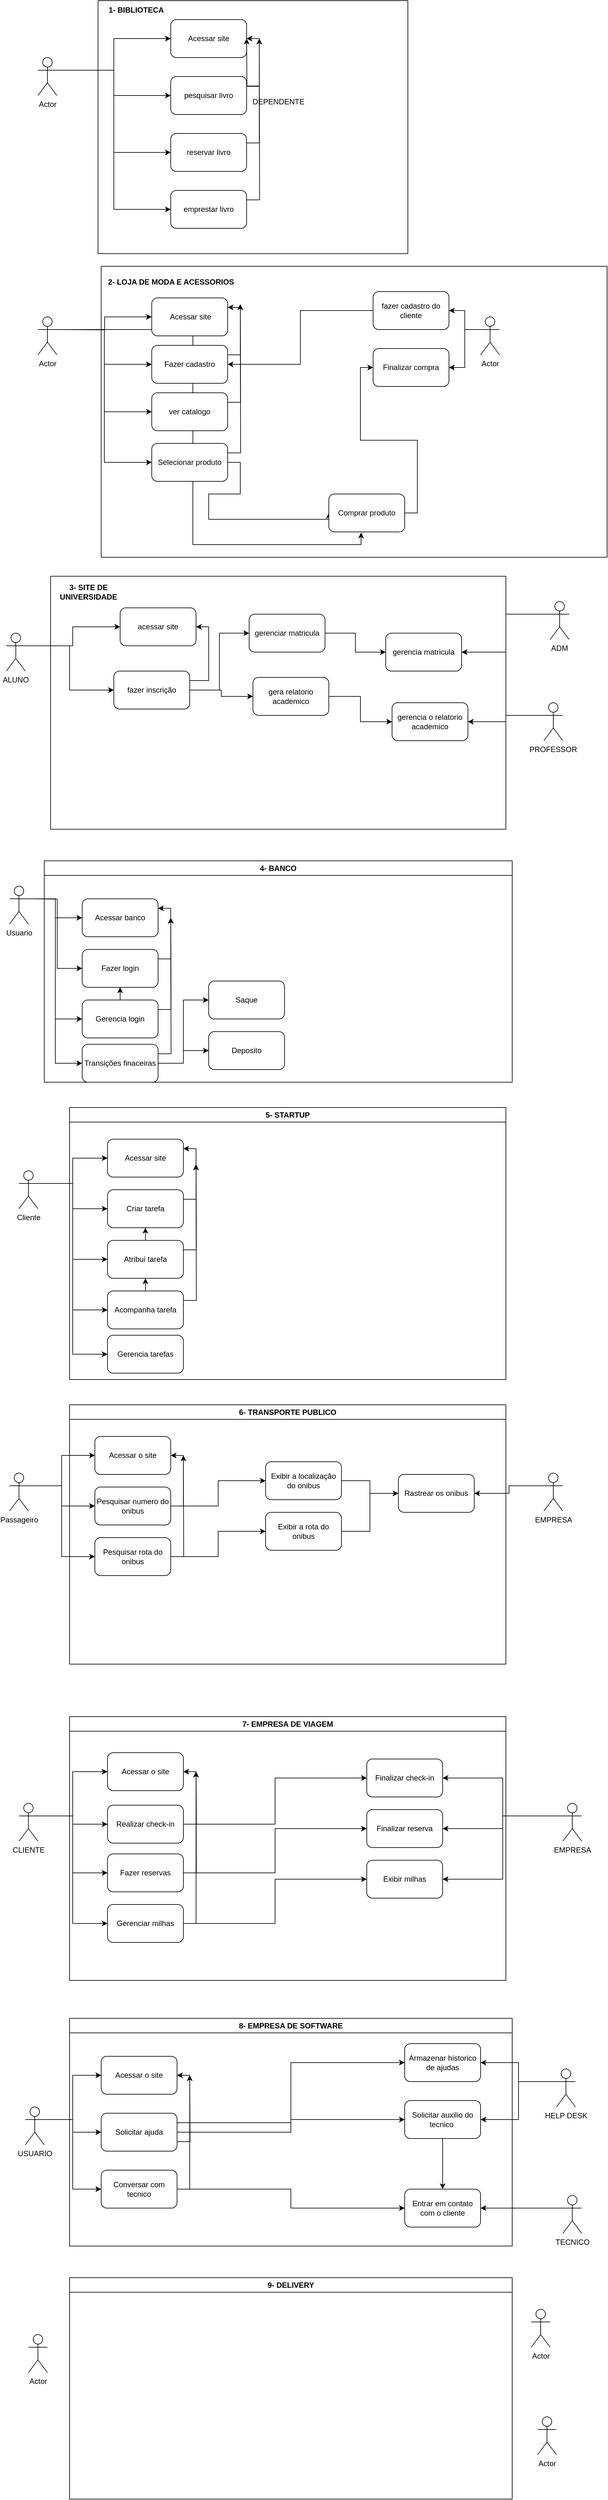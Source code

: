 <mxfile version="21.1.1" type="github">
  <diagram name="Página-1" id="npixS7W9g8RtpNV7yV26">
    <mxGraphModel dx="1114" dy="559" grid="1" gridSize="10" guides="1" tooltips="1" connect="1" arrows="1" fold="1" page="1" pageScale="1" pageWidth="827" pageHeight="1169" math="0" shadow="0">
      <root>
        <mxCell id="0" />
        <mxCell id="1" parent="0" />
        <mxCell id="BPuwlcSMoRz5fUgLtUqg-134" style="edgeStyle=orthogonalEdgeStyle;rounded=0;orthogonalLoop=1;jettySize=auto;html=1;exitX=1;exitY=0.333;exitDx=0;exitDy=0;exitPerimeter=0;entryX=0;entryY=0.5;entryDx=0;entryDy=0;" parent="1" source="BPuwlcSMoRz5fUgLtUqg-1" target="BPuwlcSMoRz5fUgLtUqg-2" edge="1">
          <mxGeometry relative="1" as="geometry" />
        </mxCell>
        <mxCell id="BPuwlcSMoRz5fUgLtUqg-135" style="edgeStyle=orthogonalEdgeStyle;rounded=0;orthogonalLoop=1;jettySize=auto;html=1;exitX=1;exitY=0.333;exitDx=0;exitDy=0;exitPerimeter=0;" parent="1" source="BPuwlcSMoRz5fUgLtUqg-1" target="BPuwlcSMoRz5fUgLtUqg-4" edge="1">
          <mxGeometry relative="1" as="geometry" />
        </mxCell>
        <mxCell id="BPuwlcSMoRz5fUgLtUqg-138" style="edgeStyle=orthogonalEdgeStyle;rounded=0;orthogonalLoop=1;jettySize=auto;html=1;exitX=1;exitY=0.333;exitDx=0;exitDy=0;exitPerimeter=0;entryX=0;entryY=0.5;entryDx=0;entryDy=0;" parent="1" source="BPuwlcSMoRz5fUgLtUqg-1" target="BPuwlcSMoRz5fUgLtUqg-5" edge="1">
          <mxGeometry relative="1" as="geometry" />
        </mxCell>
        <mxCell id="BPuwlcSMoRz5fUgLtUqg-140" style="edgeStyle=orthogonalEdgeStyle;rounded=0;orthogonalLoop=1;jettySize=auto;html=1;exitX=1;exitY=0.333;exitDx=0;exitDy=0;exitPerimeter=0;entryX=0;entryY=0.5;entryDx=0;entryDy=0;" parent="1" source="BPuwlcSMoRz5fUgLtUqg-1" target="BPuwlcSMoRz5fUgLtUqg-6" edge="1">
          <mxGeometry relative="1" as="geometry" />
        </mxCell>
        <mxCell id="BPuwlcSMoRz5fUgLtUqg-1" value="Actor" style="shape=umlActor;verticalLabelPosition=bottom;verticalAlign=top;html=1;outlineConnect=0;" parent="1" vertex="1">
          <mxGeometry x="80" y="100" width="30" height="60" as="geometry" />
        </mxCell>
        <mxCell id="BPuwlcSMoRz5fUgLtUqg-2" value="Acessar site" style="rounded=1;whiteSpace=wrap;html=1;" parent="1" vertex="1">
          <mxGeometry x="290" y="40" width="120" height="60" as="geometry" />
        </mxCell>
        <mxCell id="BPuwlcSMoRz5fUgLtUqg-16" style="edgeStyle=orthogonalEdgeStyle;rounded=0;orthogonalLoop=1;jettySize=auto;html=1;exitX=1;exitY=0.25;exitDx=0;exitDy=0;entryX=1;entryY=0.5;entryDx=0;entryDy=0;" parent="1" source="BPuwlcSMoRz5fUgLtUqg-4" target="BPuwlcSMoRz5fUgLtUqg-2" edge="1">
          <mxGeometry relative="1" as="geometry" />
        </mxCell>
        <mxCell id="BPuwlcSMoRz5fUgLtUqg-4" value="pesquisar livro" style="rounded=1;whiteSpace=wrap;html=1;" parent="1" vertex="1">
          <mxGeometry x="290" y="130" width="120" height="60" as="geometry" />
        </mxCell>
        <mxCell id="BPuwlcSMoRz5fUgLtUqg-17" style="edgeStyle=orthogonalEdgeStyle;rounded=0;orthogonalLoop=1;jettySize=auto;html=1;exitX=1;exitY=0.25;exitDx=0;exitDy=0;" parent="1" source="BPuwlcSMoRz5fUgLtUqg-5" edge="1">
          <mxGeometry relative="1" as="geometry">
            <mxPoint x="410" y="70" as="targetPoint" />
          </mxGeometry>
        </mxCell>
        <mxCell id="BPuwlcSMoRz5fUgLtUqg-5" value="reservar livro" style="rounded=1;whiteSpace=wrap;html=1;" parent="1" vertex="1">
          <mxGeometry x="290" y="220" width="120" height="60" as="geometry" />
        </mxCell>
        <mxCell id="BPuwlcSMoRz5fUgLtUqg-18" style="edgeStyle=orthogonalEdgeStyle;rounded=0;orthogonalLoop=1;jettySize=auto;html=1;exitX=1;exitY=0.25;exitDx=0;exitDy=0;" parent="1" source="BPuwlcSMoRz5fUgLtUqg-6" edge="1">
          <mxGeometry relative="1" as="geometry">
            <mxPoint x="430" y="70" as="targetPoint" />
          </mxGeometry>
        </mxCell>
        <mxCell id="BPuwlcSMoRz5fUgLtUqg-6" value="emprestar livro" style="rounded=1;whiteSpace=wrap;html=1;" parent="1" vertex="1">
          <mxGeometry x="290" y="310" width="120" height="60" as="geometry" />
        </mxCell>
        <mxCell id="BPuwlcSMoRz5fUgLtUqg-19" value="DEPENDENTE" style="text;html=1;align=center;verticalAlign=middle;resizable=0;points=[];autosize=1;strokeColor=none;fillColor=none;" parent="1" vertex="1">
          <mxGeometry x="405" y="155" width="110" height="30" as="geometry" />
        </mxCell>
        <mxCell id="BPuwlcSMoRz5fUgLtUqg-31" style="edgeStyle=orthogonalEdgeStyle;rounded=0;orthogonalLoop=1;jettySize=auto;html=1;" parent="1" target="BPuwlcSMoRz5fUgLtUqg-22" edge="1">
          <mxGeometry relative="1" as="geometry">
            <mxPoint x="110" y="530" as="sourcePoint" />
          </mxGeometry>
        </mxCell>
        <mxCell id="BPuwlcSMoRz5fUgLtUqg-32" style="edgeStyle=orthogonalEdgeStyle;rounded=0;orthogonalLoop=1;jettySize=auto;html=1;exitX=1;exitY=0.333;exitDx=0;exitDy=0;exitPerimeter=0;entryX=0;entryY=0.5;entryDx=0;entryDy=0;" parent="1" source="BPuwlcSMoRz5fUgLtUqg-21" target="BPuwlcSMoRz5fUgLtUqg-26" edge="1">
          <mxGeometry relative="1" as="geometry" />
        </mxCell>
        <mxCell id="BPuwlcSMoRz5fUgLtUqg-142" style="edgeStyle=orthogonalEdgeStyle;rounded=0;orthogonalLoop=1;jettySize=auto;html=1;exitX=1;exitY=0.333;exitDx=0;exitDy=0;exitPerimeter=0;entryX=0;entryY=0.5;entryDx=0;entryDy=0;" parent="1" source="BPuwlcSMoRz5fUgLtUqg-21" target="BPuwlcSMoRz5fUgLtUqg-50" edge="1">
          <mxGeometry relative="1" as="geometry" />
        </mxCell>
        <mxCell id="BPuwlcSMoRz5fUgLtUqg-143" style="edgeStyle=orthogonalEdgeStyle;rounded=0;orthogonalLoop=1;jettySize=auto;html=1;exitX=1;exitY=0.333;exitDx=0;exitDy=0;exitPerimeter=0;entryX=0;entryY=0.5;entryDx=0;entryDy=0;" parent="1" source="BPuwlcSMoRz5fUgLtUqg-21" target="BPuwlcSMoRz5fUgLtUqg-24" edge="1">
          <mxGeometry relative="1" as="geometry" />
        </mxCell>
        <mxCell id="BPuwlcSMoRz5fUgLtUqg-144" style="edgeStyle=orthogonalEdgeStyle;rounded=0;orthogonalLoop=1;jettySize=auto;html=1;exitX=1;exitY=0.333;exitDx=0;exitDy=0;exitPerimeter=0;entryX=0.425;entryY=1.017;entryDx=0;entryDy=0;entryPerimeter=0;" parent="1" source="BPuwlcSMoRz5fUgLtUqg-21" target="BPuwlcSMoRz5fUgLtUqg-25" edge="1">
          <mxGeometry relative="1" as="geometry" />
        </mxCell>
        <mxCell id="BPuwlcSMoRz5fUgLtUqg-21" value="Actor" style="shape=umlActor;verticalLabelPosition=bottom;verticalAlign=top;html=1;outlineConnect=0;" parent="1" vertex="1">
          <mxGeometry x="80" y="510" width="30" height="60" as="geometry" />
        </mxCell>
        <mxCell id="BPuwlcSMoRz5fUgLtUqg-22" value="&lt;span style=&quot;white-space: pre;&quot;&gt; &lt;/span&gt;Acessar site" style="rounded=1;whiteSpace=wrap;html=1;" parent="1" vertex="1">
          <mxGeometry x="260" y="480" width="120" height="60" as="geometry" />
        </mxCell>
        <mxCell id="BPuwlcSMoRz5fUgLtUqg-35" style="edgeStyle=orthogonalEdgeStyle;rounded=0;orthogonalLoop=1;jettySize=auto;html=1;exitX=1;exitY=0.5;exitDx=0;exitDy=0;entryX=0;entryY=0.5;entryDx=0;entryDy=0;" parent="1" source="BPuwlcSMoRz5fUgLtUqg-24" target="BPuwlcSMoRz5fUgLtUqg-25" edge="1">
          <mxGeometry relative="1" as="geometry">
            <Array as="points">
              <mxPoint x="400" y="740" />
              <mxPoint x="400" y="790" />
              <mxPoint x="350" y="790" />
              <mxPoint x="350" y="830" />
            </Array>
          </mxGeometry>
        </mxCell>
        <mxCell id="BPuwlcSMoRz5fUgLtUqg-53" style="edgeStyle=orthogonalEdgeStyle;rounded=0;orthogonalLoop=1;jettySize=auto;html=1;exitX=1;exitY=0.25;exitDx=0;exitDy=0;" parent="1" source="BPuwlcSMoRz5fUgLtUqg-24" edge="1">
          <mxGeometry relative="1" as="geometry">
            <mxPoint x="400" y="490" as="targetPoint" />
          </mxGeometry>
        </mxCell>
        <mxCell id="BPuwlcSMoRz5fUgLtUqg-24" value="Selecionar produto" style="rounded=1;whiteSpace=wrap;html=1;" parent="1" vertex="1">
          <mxGeometry x="260" y="710" width="120" height="60" as="geometry" />
        </mxCell>
        <mxCell id="BPuwlcSMoRz5fUgLtUqg-36" style="edgeStyle=orthogonalEdgeStyle;rounded=0;orthogonalLoop=1;jettySize=auto;html=1;exitX=1;exitY=0.5;exitDx=0;exitDy=0;entryX=0;entryY=0.5;entryDx=0;entryDy=0;" parent="1" source="BPuwlcSMoRz5fUgLtUqg-25" target="BPuwlcSMoRz5fUgLtUqg-29" edge="1">
          <mxGeometry relative="1" as="geometry" />
        </mxCell>
        <mxCell id="BPuwlcSMoRz5fUgLtUqg-25" value="Comprar produto" style="rounded=1;whiteSpace=wrap;html=1;" parent="1" vertex="1">
          <mxGeometry x="540" y="790" width="120" height="60" as="geometry" />
        </mxCell>
        <mxCell id="BPuwlcSMoRz5fUgLtUqg-51" style="edgeStyle=orthogonalEdgeStyle;rounded=0;orthogonalLoop=1;jettySize=auto;html=1;exitX=1;exitY=0.25;exitDx=0;exitDy=0;entryX=1;entryY=0.25;entryDx=0;entryDy=0;" parent="1" source="BPuwlcSMoRz5fUgLtUqg-26" target="BPuwlcSMoRz5fUgLtUqg-22" edge="1">
          <mxGeometry relative="1" as="geometry" />
        </mxCell>
        <mxCell id="BPuwlcSMoRz5fUgLtUqg-26" value="Fazer cadastro" style="rounded=1;whiteSpace=wrap;html=1;" parent="1" vertex="1">
          <mxGeometry x="260" y="555" width="120" height="60" as="geometry" />
        </mxCell>
        <mxCell id="BPuwlcSMoRz5fUgLtUqg-40" style="edgeStyle=orthogonalEdgeStyle;rounded=0;orthogonalLoop=1;jettySize=auto;html=1;exitX=0;exitY=0.333;exitDx=0;exitDy=0;exitPerimeter=0;entryX=1;entryY=0.5;entryDx=0;entryDy=0;" parent="1" source="BPuwlcSMoRz5fUgLtUqg-28" target="BPuwlcSMoRz5fUgLtUqg-30" edge="1">
          <mxGeometry relative="1" as="geometry" />
        </mxCell>
        <mxCell id="BPuwlcSMoRz5fUgLtUqg-41" style="edgeStyle=orthogonalEdgeStyle;rounded=0;orthogonalLoop=1;jettySize=auto;html=1;exitX=0;exitY=0.333;exitDx=0;exitDy=0;exitPerimeter=0;entryX=1;entryY=0.5;entryDx=0;entryDy=0;" parent="1" source="BPuwlcSMoRz5fUgLtUqg-28" target="BPuwlcSMoRz5fUgLtUqg-29" edge="1">
          <mxGeometry relative="1" as="geometry" />
        </mxCell>
        <mxCell id="BPuwlcSMoRz5fUgLtUqg-28" value="Actor" style="shape=umlActor;verticalLabelPosition=bottom;verticalAlign=top;html=1;outlineConnect=0;" parent="1" vertex="1">
          <mxGeometry x="780" y="510" width="30" height="60" as="geometry" />
        </mxCell>
        <mxCell id="BPuwlcSMoRz5fUgLtUqg-29" value="Finalizar compra" style="rounded=1;whiteSpace=wrap;html=1;" parent="1" vertex="1">
          <mxGeometry x="610" y="560" width="120" height="60" as="geometry" />
        </mxCell>
        <mxCell id="BPuwlcSMoRz5fUgLtUqg-59" style="edgeStyle=orthogonalEdgeStyle;rounded=0;orthogonalLoop=1;jettySize=auto;html=1;exitX=0;exitY=0.5;exitDx=0;exitDy=0;entryX=1;entryY=0.5;entryDx=0;entryDy=0;" parent="1" source="BPuwlcSMoRz5fUgLtUqg-30" target="BPuwlcSMoRz5fUgLtUqg-26" edge="1">
          <mxGeometry relative="1" as="geometry" />
        </mxCell>
        <mxCell id="BPuwlcSMoRz5fUgLtUqg-30" value="fazer cadastro do cliente" style="rounded=1;whiteSpace=wrap;html=1;" parent="1" vertex="1">
          <mxGeometry x="610" y="470" width="120" height="60" as="geometry" />
        </mxCell>
        <mxCell id="BPuwlcSMoRz5fUgLtUqg-46" style="edgeStyle=orthogonalEdgeStyle;rounded=0;orthogonalLoop=1;jettySize=auto;html=1;exitX=0.5;exitY=1;exitDx=0;exitDy=0;" parent="1" edge="1">
          <mxGeometry relative="1" as="geometry">
            <mxPoint x="440" y="810" as="sourcePoint" />
            <mxPoint x="440" y="810" as="targetPoint" />
          </mxGeometry>
        </mxCell>
        <mxCell id="BPuwlcSMoRz5fUgLtUqg-52" style="edgeStyle=orthogonalEdgeStyle;rounded=0;orthogonalLoop=1;jettySize=auto;html=1;exitX=1;exitY=0.25;exitDx=0;exitDy=0;" parent="1" source="BPuwlcSMoRz5fUgLtUqg-50" edge="1">
          <mxGeometry relative="1" as="geometry">
            <mxPoint x="400" y="490" as="targetPoint" />
          </mxGeometry>
        </mxCell>
        <mxCell id="BPuwlcSMoRz5fUgLtUqg-50" value="ver catalogo" style="rounded=1;whiteSpace=wrap;html=1;" parent="1" vertex="1">
          <mxGeometry x="260" y="630" width="120" height="60" as="geometry" />
        </mxCell>
        <mxCell id="BPuwlcSMoRz5fUgLtUqg-131" style="edgeStyle=orthogonalEdgeStyle;rounded=0;orthogonalLoop=1;jettySize=auto;html=1;exitX=1;exitY=0.333;exitDx=0;exitDy=0;exitPerimeter=0;entryX=0;entryY=0.5;entryDx=0;entryDy=0;" parent="1" source="BPuwlcSMoRz5fUgLtUqg-60" target="BPuwlcSMoRz5fUgLtUqg-61" edge="1">
          <mxGeometry relative="1" as="geometry" />
        </mxCell>
        <mxCell id="BPuwlcSMoRz5fUgLtUqg-132" style="edgeStyle=orthogonalEdgeStyle;rounded=0;orthogonalLoop=1;jettySize=auto;html=1;exitX=1;exitY=0.333;exitDx=0;exitDy=0;exitPerimeter=0;entryX=0;entryY=0.5;entryDx=0;entryDy=0;" parent="1" source="BPuwlcSMoRz5fUgLtUqg-60" target="BPuwlcSMoRz5fUgLtUqg-62" edge="1">
          <mxGeometry relative="1" as="geometry" />
        </mxCell>
        <mxCell id="BPuwlcSMoRz5fUgLtUqg-60" value="ALUNO&#xa;" style="shape=umlActor;verticalLabelPosition=bottom;verticalAlign=top;outlineConnect=0;" parent="1" vertex="1">
          <mxGeometry x="30" y="1010" width="30" height="60" as="geometry" />
        </mxCell>
        <mxCell id="BPuwlcSMoRz5fUgLtUqg-80" style="edgeStyle=orthogonalEdgeStyle;rounded=0;orthogonalLoop=1;jettySize=auto;html=1;exitX=0;exitY=0.333;exitDx=0;exitDy=0;exitPerimeter=0;entryX=1;entryY=0.5;entryDx=0;entryDy=0;" parent="1" source="BPuwlcSMoRz5fUgLtUqg-65" target="BPuwlcSMoRz5fUgLtUqg-67" edge="1">
          <mxGeometry relative="1" as="geometry" />
        </mxCell>
        <object label="ADM" id="BPuwlcSMoRz5fUgLtUqg-65">
          <mxCell style="shape=umlActor;verticalLabelPosition=bottom;verticalAlign=top;outlineConnect=0;fontStyle=0;" parent="1" vertex="1">
            <mxGeometry x="890" y="960" width="30" height="60" as="geometry" />
          </mxCell>
        </object>
        <mxCell id="BPuwlcSMoRz5fUgLtUqg-81" style="edgeStyle=orthogonalEdgeStyle;rounded=0;orthogonalLoop=1;jettySize=auto;html=1;exitX=0;exitY=0.333;exitDx=0;exitDy=0;exitPerimeter=0;entryX=1;entryY=0.5;entryDx=0;entryDy=0;" parent="1" source="BPuwlcSMoRz5fUgLtUqg-66" target="BPuwlcSMoRz5fUgLtUqg-68" edge="1">
          <mxGeometry relative="1" as="geometry" />
        </mxCell>
        <mxCell id="BPuwlcSMoRz5fUgLtUqg-66" value="PROFESSOR" style="shape=umlActor;verticalLabelPosition=bottom;verticalAlign=top;outlineConnect=0;" parent="1" vertex="1">
          <mxGeometry x="880" y="1120" width="30" height="60" as="geometry" />
        </mxCell>
        <mxCell id="BPuwlcSMoRz5fUgLtUqg-91" style="edgeStyle=orthogonalEdgeStyle;rounded=0;orthogonalLoop=1;jettySize=auto;html=1;exitX=1;exitY=0.333;exitDx=0;exitDy=0;exitPerimeter=0;" parent="1" source="BPuwlcSMoRz5fUgLtUqg-84" target="BPuwlcSMoRz5fUgLtUqg-85" edge="1">
          <mxGeometry relative="1" as="geometry" />
        </mxCell>
        <mxCell id="BPuwlcSMoRz5fUgLtUqg-92" style="edgeStyle=orthogonalEdgeStyle;rounded=0;orthogonalLoop=1;jettySize=auto;html=1;entryX=0;entryY=0.5;entryDx=0;entryDy=0;" parent="1" target="BPuwlcSMoRz5fUgLtUqg-86" edge="1">
          <mxGeometry relative="1" as="geometry">
            <mxPoint x="70" y="1430" as="sourcePoint" />
          </mxGeometry>
        </mxCell>
        <mxCell id="BPuwlcSMoRz5fUgLtUqg-121" style="edgeStyle=orthogonalEdgeStyle;rounded=0;orthogonalLoop=1;jettySize=auto;html=1;exitX=1;exitY=0.333;exitDx=0;exitDy=0;exitPerimeter=0;entryX=0;entryY=0.5;entryDx=0;entryDy=0;" parent="1" source="BPuwlcSMoRz5fUgLtUqg-84" target="BPuwlcSMoRz5fUgLtUqg-100" edge="1">
          <mxGeometry relative="1" as="geometry" />
        </mxCell>
        <mxCell id="BPuwlcSMoRz5fUgLtUqg-128" style="edgeStyle=orthogonalEdgeStyle;rounded=0;orthogonalLoop=1;jettySize=auto;html=1;exitX=1;exitY=0.333;exitDx=0;exitDy=0;exitPerimeter=0;entryX=0;entryY=0.5;entryDx=0;entryDy=0;" parent="1" source="BPuwlcSMoRz5fUgLtUqg-84" target="BPuwlcSMoRz5fUgLtUqg-116" edge="1">
          <mxGeometry relative="1" as="geometry" />
        </mxCell>
        <mxCell id="BPuwlcSMoRz5fUgLtUqg-84" value="Usuario" style="shape=umlActor;verticalLabelPosition=bottom;verticalAlign=top;html=1;outlineConnect=0;" parent="1" vertex="1">
          <mxGeometry x="35" y="1410" width="30" height="60" as="geometry" />
        </mxCell>
        <mxCell id="BPuwlcSMoRz5fUgLtUqg-117" style="edgeStyle=orthogonalEdgeStyle;rounded=0;orthogonalLoop=1;jettySize=auto;html=1;exitX=1;exitY=0.25;exitDx=0;exitDy=0;" parent="1" source="BPuwlcSMoRz5fUgLtUqg-100" edge="1">
          <mxGeometry relative="1" as="geometry">
            <mxPoint x="290" y="1460" as="targetPoint" />
          </mxGeometry>
        </mxCell>
        <mxCell id="BPuwlcSMoRz5fUgLtUqg-82" value="" style="swimlane;startSize=0;" parent="1" vertex="1">
          <mxGeometry x="100" y="920" width="720" height="400" as="geometry" />
        </mxCell>
        <mxCell id="BPuwlcSMoRz5fUgLtUqg-83" value="3- SITE DE UNIVERSIDADE" style="text;html=1;strokeColor=none;fillColor=none;align=center;verticalAlign=middle;whiteSpace=wrap;rounded=0;fontStyle=1" parent="BPuwlcSMoRz5fUgLtUqg-82" vertex="1">
          <mxGeometry x="30" y="10" width="60" height="30" as="geometry" />
        </mxCell>
        <mxCell id="BPuwlcSMoRz5fUgLtUqg-62" value="fazer inscrição" style="rounded=1;whiteSpace=wrap;html=1;" parent="BPuwlcSMoRz5fUgLtUqg-82" vertex="1">
          <mxGeometry x="100" y="150" width="120" height="60" as="geometry" />
        </mxCell>
        <mxCell id="BPuwlcSMoRz5fUgLtUqg-61" value="acessar site" style="rounded=1;whiteSpace=wrap;html=1;" parent="BPuwlcSMoRz5fUgLtUqg-82" vertex="1">
          <mxGeometry x="110" y="50" width="120" height="60" as="geometry" />
        </mxCell>
        <mxCell id="BPuwlcSMoRz5fUgLtUqg-90" style="edgeStyle=orthogonalEdgeStyle;rounded=0;orthogonalLoop=1;jettySize=auto;html=1;exitX=1;exitY=0.25;exitDx=0;exitDy=0;entryX=1;entryY=0.5;entryDx=0;entryDy=0;" parent="BPuwlcSMoRz5fUgLtUqg-82" source="BPuwlcSMoRz5fUgLtUqg-62" target="BPuwlcSMoRz5fUgLtUqg-61" edge="1">
          <mxGeometry relative="1" as="geometry" />
        </mxCell>
        <mxCell id="BPuwlcSMoRz5fUgLtUqg-64" value="gera relatorio academico" style="rounded=1;whiteSpace=wrap;html=1;" parent="BPuwlcSMoRz5fUgLtUqg-82" vertex="1">
          <mxGeometry x="320" y="160" width="120" height="60" as="geometry" />
        </mxCell>
        <mxCell id="BPuwlcSMoRz5fUgLtUqg-77" style="edgeStyle=orthogonalEdgeStyle;rounded=0;orthogonalLoop=1;jettySize=auto;html=1;exitX=1;exitY=0.5;exitDx=0;exitDy=0;entryX=0;entryY=0.5;entryDx=0;entryDy=0;" parent="BPuwlcSMoRz5fUgLtUqg-82" source="BPuwlcSMoRz5fUgLtUqg-62" target="BPuwlcSMoRz5fUgLtUqg-64" edge="1">
          <mxGeometry relative="1" as="geometry" />
        </mxCell>
        <mxCell id="BPuwlcSMoRz5fUgLtUqg-72" value="gerenciar matricula" style="rounded=1;whiteSpace=wrap;html=1;" parent="BPuwlcSMoRz5fUgLtUqg-82" vertex="1">
          <mxGeometry x="314" y="60" width="120" height="60" as="geometry" />
        </mxCell>
        <mxCell id="BPuwlcSMoRz5fUgLtUqg-76" style="edgeStyle=orthogonalEdgeStyle;rounded=0;orthogonalLoop=1;jettySize=auto;html=1;exitX=1;exitY=0.5;exitDx=0;exitDy=0;entryX=0;entryY=0.5;entryDx=0;entryDy=0;exitPerimeter=0;" parent="BPuwlcSMoRz5fUgLtUqg-82" source="BPuwlcSMoRz5fUgLtUqg-62" target="BPuwlcSMoRz5fUgLtUqg-72" edge="1">
          <mxGeometry relative="1" as="geometry" />
        </mxCell>
        <mxCell id="BPuwlcSMoRz5fUgLtUqg-67" value="gerencia matricula" style="rounded=1;whiteSpace=wrap;html=1;" parent="BPuwlcSMoRz5fUgLtUqg-82" vertex="1">
          <mxGeometry x="530" y="90" width="120" height="60" as="geometry" />
        </mxCell>
        <mxCell id="BPuwlcSMoRz5fUgLtUqg-78" style="edgeStyle=orthogonalEdgeStyle;rounded=0;orthogonalLoop=1;jettySize=auto;html=1;exitX=1;exitY=0.5;exitDx=0;exitDy=0;entryX=0;entryY=0.5;entryDx=0;entryDy=0;" parent="BPuwlcSMoRz5fUgLtUqg-82" source="BPuwlcSMoRz5fUgLtUqg-72" target="BPuwlcSMoRz5fUgLtUqg-67" edge="1">
          <mxGeometry relative="1" as="geometry" />
        </mxCell>
        <mxCell id="BPuwlcSMoRz5fUgLtUqg-68" value="gerencia o relatorio academico" style="rounded=1;whiteSpace=wrap;html=1;" parent="BPuwlcSMoRz5fUgLtUqg-82" vertex="1">
          <mxGeometry x="540" y="200" width="120" height="60" as="geometry" />
        </mxCell>
        <mxCell id="BPuwlcSMoRz5fUgLtUqg-79" style="edgeStyle=orthogonalEdgeStyle;rounded=0;orthogonalLoop=1;jettySize=auto;html=1;exitX=1;exitY=0.5;exitDx=0;exitDy=0;entryX=0;entryY=0.5;entryDx=0;entryDy=0;" parent="BPuwlcSMoRz5fUgLtUqg-82" source="BPuwlcSMoRz5fUgLtUqg-64" target="BPuwlcSMoRz5fUgLtUqg-68" edge="1">
          <mxGeometry relative="1" as="geometry" />
        </mxCell>
        <mxCell id="BPuwlcSMoRz5fUgLtUqg-119" style="edgeStyle=orthogonalEdgeStyle;rounded=0;orthogonalLoop=1;jettySize=auto;html=1;exitX=1;exitY=0.25;exitDx=0;exitDy=0;" parent="1" source="BPuwlcSMoRz5fUgLtUqg-116" edge="1">
          <mxGeometry relative="1" as="geometry">
            <mxPoint x="290" y="1460" as="targetPoint" />
          </mxGeometry>
        </mxCell>
        <mxCell id="BPuwlcSMoRz5fUgLtUqg-124" style="edgeStyle=orthogonalEdgeStyle;rounded=0;orthogonalLoop=1;jettySize=auto;html=1;exitX=1;exitY=0.5;exitDx=0;exitDy=0;entryX=0;entryY=0.5;entryDx=0;entryDy=0;" parent="1" source="BPuwlcSMoRz5fUgLtUqg-116" target="BPuwlcSMoRz5fUgLtUqg-122" edge="1">
          <mxGeometry relative="1" as="geometry" />
        </mxCell>
        <mxCell id="BPuwlcSMoRz5fUgLtUqg-125" style="edgeStyle=orthogonalEdgeStyle;rounded=0;orthogonalLoop=1;jettySize=auto;html=1;exitX=1;exitY=0.5;exitDx=0;exitDy=0;" parent="1" source="BPuwlcSMoRz5fUgLtUqg-116" target="BPuwlcSMoRz5fUgLtUqg-123" edge="1">
          <mxGeometry relative="1" as="geometry" />
        </mxCell>
        <mxCell id="BPuwlcSMoRz5fUgLtUqg-122" value="Saque" style="rounded=1;whiteSpace=wrap;html=1;" parent="1" vertex="1">
          <mxGeometry x="350" y="1560" width="120" height="60" as="geometry" />
        </mxCell>
        <mxCell id="BPuwlcSMoRz5fUgLtUqg-123" value="Deposito" style="rounded=1;whiteSpace=wrap;html=1;" parent="1" vertex="1">
          <mxGeometry x="350" y="1640" width="120" height="60" as="geometry" />
        </mxCell>
        <mxCell id="BPuwlcSMoRz5fUgLtUqg-126" value="4- BANCO" style="swimlane;whiteSpace=wrap;html=1;" parent="1" vertex="1">
          <mxGeometry x="90" y="1370" width="740" height="350" as="geometry" />
        </mxCell>
        <mxCell id="BPuwlcSMoRz5fUgLtUqg-116" value="Transições finaceiras" style="rounded=1;whiteSpace=wrap;html=1;" parent="BPuwlcSMoRz5fUgLtUqg-126" vertex="1">
          <mxGeometry x="60" y="290" width="120" height="60" as="geometry" />
        </mxCell>
        <mxCell id="BPuwlcSMoRz5fUgLtUqg-100" value="Gerencia login" style="rounded=1;whiteSpace=wrap;html=1;" parent="BPuwlcSMoRz5fUgLtUqg-126" vertex="1">
          <mxGeometry x="60" y="220" width="120" height="60" as="geometry" />
        </mxCell>
        <mxCell id="BPuwlcSMoRz5fUgLtUqg-86" value="Fazer login" style="rounded=1;whiteSpace=wrap;html=1;" parent="BPuwlcSMoRz5fUgLtUqg-126" vertex="1">
          <mxGeometry x="60" y="140" width="120" height="60" as="geometry" />
        </mxCell>
        <mxCell id="BPuwlcSMoRz5fUgLtUqg-118" style="edgeStyle=orthogonalEdgeStyle;rounded=0;orthogonalLoop=1;jettySize=auto;html=1;exitX=0.5;exitY=0;exitDx=0;exitDy=0;" parent="BPuwlcSMoRz5fUgLtUqg-126" source="BPuwlcSMoRz5fUgLtUqg-100" target="BPuwlcSMoRz5fUgLtUqg-86" edge="1">
          <mxGeometry relative="1" as="geometry" />
        </mxCell>
        <mxCell id="BPuwlcSMoRz5fUgLtUqg-85" value="Acessar banco" style="rounded=1;whiteSpace=wrap;html=1;" parent="BPuwlcSMoRz5fUgLtUqg-126" vertex="1">
          <mxGeometry x="60" y="60" width="120" height="60" as="geometry" />
        </mxCell>
        <mxCell id="BPuwlcSMoRz5fUgLtUqg-96" style="edgeStyle=orthogonalEdgeStyle;rounded=0;orthogonalLoop=1;jettySize=auto;html=1;exitX=1;exitY=0.25;exitDx=0;exitDy=0;entryX=1;entryY=0.25;entryDx=0;entryDy=0;" parent="BPuwlcSMoRz5fUgLtUqg-126" source="BPuwlcSMoRz5fUgLtUqg-86" target="BPuwlcSMoRz5fUgLtUqg-85" edge="1">
          <mxGeometry relative="1" as="geometry" />
        </mxCell>
        <mxCell id="BPuwlcSMoRz5fUgLtUqg-20" value="" style="swimlane;startSize=0;" parent="1" vertex="1">
          <mxGeometry x="175" y="10" width="490" height="400" as="geometry" />
        </mxCell>
        <mxCell id="BPuwlcSMoRz5fUgLtUqg-14" value="1- BIBLIOTECA" style="text;html=1;align=center;verticalAlign=middle;resizable=0;points=[];autosize=1;strokeColor=none;fillColor=none;fontStyle=1" parent="BPuwlcSMoRz5fUgLtUqg-20" vertex="1">
          <mxGeometry x="5" width="110" height="30" as="geometry" />
        </mxCell>
        <mxCell id="BPuwlcSMoRz5fUgLtUqg-56" value="" style="swimlane;startSize=0;" parent="1" vertex="1">
          <mxGeometry x="180" y="430" width="800" height="460" as="geometry" />
        </mxCell>
        <mxCell id="BPuwlcSMoRz5fUgLtUqg-57" value="2- LOJA DE MODA E ACESSORIOS" style="text;html=1;align=center;verticalAlign=middle;resizable=0;points=[];autosize=1;strokeColor=none;fillColor=none;fontStyle=1" parent="BPuwlcSMoRz5fUgLtUqg-56" vertex="1">
          <mxGeometry y="10" width="220" height="30" as="geometry" />
        </mxCell>
        <mxCell id="BPuwlcSMoRz5fUgLtUqg-153" style="edgeStyle=orthogonalEdgeStyle;rounded=0;orthogonalLoop=1;jettySize=auto;html=1;exitX=1;exitY=0.333;exitDx=0;exitDy=0;exitPerimeter=0;entryX=0;entryY=0.5;entryDx=0;entryDy=0;" parent="1" source="BPuwlcSMoRz5fUgLtUqg-146" target="BPuwlcSMoRz5fUgLtUqg-148" edge="1">
          <mxGeometry relative="1" as="geometry" />
        </mxCell>
        <mxCell id="BPuwlcSMoRz5fUgLtUqg-154" style="edgeStyle=orthogonalEdgeStyle;rounded=0;orthogonalLoop=1;jettySize=auto;html=1;exitX=1;exitY=0.333;exitDx=0;exitDy=0;exitPerimeter=0;entryX=0;entryY=0.5;entryDx=0;entryDy=0;" parent="1" source="BPuwlcSMoRz5fUgLtUqg-146" target="BPuwlcSMoRz5fUgLtUqg-151" edge="1">
          <mxGeometry relative="1" as="geometry" />
        </mxCell>
        <mxCell id="BPuwlcSMoRz5fUgLtUqg-155" style="edgeStyle=orthogonalEdgeStyle;rounded=0;orthogonalLoop=1;jettySize=auto;html=1;exitX=1;exitY=0.333;exitDx=0;exitDy=0;exitPerimeter=0;entryX=0;entryY=0.5;entryDx=0;entryDy=0;" parent="1" source="BPuwlcSMoRz5fUgLtUqg-146" target="BPuwlcSMoRz5fUgLtUqg-149" edge="1">
          <mxGeometry relative="1" as="geometry" />
        </mxCell>
        <mxCell id="BPuwlcSMoRz5fUgLtUqg-156" style="edgeStyle=orthogonalEdgeStyle;rounded=0;orthogonalLoop=1;jettySize=auto;html=1;exitX=1;exitY=0.333;exitDx=0;exitDy=0;exitPerimeter=0;entryX=0;entryY=0.5;entryDx=0;entryDy=0;" parent="1" source="BPuwlcSMoRz5fUgLtUqg-146" target="BPuwlcSMoRz5fUgLtUqg-152" edge="1">
          <mxGeometry relative="1" as="geometry" />
        </mxCell>
        <mxCell id="BPuwlcSMoRz5fUgLtUqg-163" style="edgeStyle=orthogonalEdgeStyle;rounded=0;orthogonalLoop=1;jettySize=auto;html=1;exitX=1;exitY=0.333;exitDx=0;exitDy=0;exitPerimeter=0;entryX=0;entryY=0.5;entryDx=0;entryDy=0;" parent="1" source="BPuwlcSMoRz5fUgLtUqg-146" target="BPuwlcSMoRz5fUgLtUqg-162" edge="1">
          <mxGeometry relative="1" as="geometry" />
        </mxCell>
        <mxCell id="BPuwlcSMoRz5fUgLtUqg-146" value="Cliente" style="shape=umlActor;verticalLabelPosition=bottom;verticalAlign=top;html=1;outlineConnect=0;" parent="1" vertex="1">
          <mxGeometry x="50" y="1860" width="30" height="60" as="geometry" />
        </mxCell>
        <mxCell id="BPuwlcSMoRz5fUgLtUqg-147" value="5- STARTUP" style="swimlane;whiteSpace=wrap;html=1;" parent="1" vertex="1">
          <mxGeometry x="130" y="1760" width="690" height="430" as="geometry" />
        </mxCell>
        <mxCell id="BPuwlcSMoRz5fUgLtUqg-148" value="Acessar site" style="rounded=1;whiteSpace=wrap;html=1;" parent="BPuwlcSMoRz5fUgLtUqg-147" vertex="1">
          <mxGeometry x="60" y="50" width="120" height="60" as="geometry" />
        </mxCell>
        <mxCell id="BPuwlcSMoRz5fUgLtUqg-158" style="edgeStyle=orthogonalEdgeStyle;rounded=0;orthogonalLoop=1;jettySize=auto;html=1;exitX=0.5;exitY=0;exitDx=0;exitDy=0;" parent="BPuwlcSMoRz5fUgLtUqg-147" source="BPuwlcSMoRz5fUgLtUqg-149" target="BPuwlcSMoRz5fUgLtUqg-151" edge="1">
          <mxGeometry relative="1" as="geometry" />
        </mxCell>
        <mxCell id="BPuwlcSMoRz5fUgLtUqg-161" style="edgeStyle=orthogonalEdgeStyle;rounded=0;orthogonalLoop=1;jettySize=auto;html=1;exitX=1;exitY=0.25;exitDx=0;exitDy=0;" parent="BPuwlcSMoRz5fUgLtUqg-147" source="BPuwlcSMoRz5fUgLtUqg-149" edge="1">
          <mxGeometry relative="1" as="geometry">
            <mxPoint x="200" y="90" as="targetPoint" />
          </mxGeometry>
        </mxCell>
        <mxCell id="BPuwlcSMoRz5fUgLtUqg-149" value="Atribui tarefa" style="rounded=1;whiteSpace=wrap;html=1;" parent="BPuwlcSMoRz5fUgLtUqg-147" vertex="1">
          <mxGeometry x="60" y="210" width="120" height="60" as="geometry" />
        </mxCell>
        <mxCell id="BPuwlcSMoRz5fUgLtUqg-157" style="edgeStyle=orthogonalEdgeStyle;rounded=0;orthogonalLoop=1;jettySize=auto;html=1;exitX=1;exitY=0.25;exitDx=0;exitDy=0;entryX=1;entryY=0.25;entryDx=0;entryDy=0;" parent="BPuwlcSMoRz5fUgLtUqg-147" source="BPuwlcSMoRz5fUgLtUqg-151" target="BPuwlcSMoRz5fUgLtUqg-148" edge="1">
          <mxGeometry relative="1" as="geometry" />
        </mxCell>
        <mxCell id="BPuwlcSMoRz5fUgLtUqg-151" value="Criar tarefa" style="rounded=1;whiteSpace=wrap;html=1;" parent="BPuwlcSMoRz5fUgLtUqg-147" vertex="1">
          <mxGeometry x="60" y="130" width="120" height="60" as="geometry" />
        </mxCell>
        <mxCell id="BPuwlcSMoRz5fUgLtUqg-159" style="edgeStyle=orthogonalEdgeStyle;rounded=0;orthogonalLoop=1;jettySize=auto;html=1;exitX=0.5;exitY=0;exitDx=0;exitDy=0;" parent="BPuwlcSMoRz5fUgLtUqg-147" source="BPuwlcSMoRz5fUgLtUqg-152" target="BPuwlcSMoRz5fUgLtUqg-149" edge="1">
          <mxGeometry relative="1" as="geometry" />
        </mxCell>
        <mxCell id="BPuwlcSMoRz5fUgLtUqg-160" style="edgeStyle=orthogonalEdgeStyle;rounded=0;orthogonalLoop=1;jettySize=auto;html=1;exitX=1;exitY=0.25;exitDx=0;exitDy=0;" parent="BPuwlcSMoRz5fUgLtUqg-147" source="BPuwlcSMoRz5fUgLtUqg-152" edge="1">
          <mxGeometry relative="1" as="geometry">
            <mxPoint x="200" y="90" as="targetPoint" />
          </mxGeometry>
        </mxCell>
        <mxCell id="BPuwlcSMoRz5fUgLtUqg-152" value="Acompanha tarefa" style="rounded=1;whiteSpace=wrap;html=1;" parent="BPuwlcSMoRz5fUgLtUqg-147" vertex="1">
          <mxGeometry x="60" y="290" width="120" height="60" as="geometry" />
        </mxCell>
        <mxCell id="BPuwlcSMoRz5fUgLtUqg-162" value="Gerencia tarefas" style="rounded=1;whiteSpace=wrap;html=1;" parent="BPuwlcSMoRz5fUgLtUqg-147" vertex="1">
          <mxGeometry x="60" y="360" width="120" height="60" as="geometry" />
        </mxCell>
        <mxCell id="BPuwlcSMoRz5fUgLtUqg-169" value="6- TRANSPORTE PUBLICO" style="swimlane;whiteSpace=wrap;html=1;" parent="1" vertex="1">
          <mxGeometry x="130" y="2230" width="690" height="410" as="geometry" />
        </mxCell>
        <mxCell id="adJ0XDlcIoCflwA1dePN-1" value="Acessar o site" style="rounded=1;whiteSpace=wrap;html=1;" vertex="1" parent="BPuwlcSMoRz5fUgLtUqg-169">
          <mxGeometry x="40" y="50" width="120" height="60" as="geometry" />
        </mxCell>
        <mxCell id="adJ0XDlcIoCflwA1dePN-13" style="edgeStyle=orthogonalEdgeStyle;rounded=0;orthogonalLoop=1;jettySize=auto;html=1;exitX=1;exitY=0.5;exitDx=0;exitDy=0;entryX=1;entryY=0.5;entryDx=0;entryDy=0;" edge="1" parent="BPuwlcSMoRz5fUgLtUqg-169" source="adJ0XDlcIoCflwA1dePN-2" target="adJ0XDlcIoCflwA1dePN-1">
          <mxGeometry relative="1" as="geometry" />
        </mxCell>
        <mxCell id="adJ0XDlcIoCflwA1dePN-16" style="edgeStyle=orthogonalEdgeStyle;rounded=0;orthogonalLoop=1;jettySize=auto;html=1;exitX=1;exitY=0.5;exitDx=0;exitDy=0;" edge="1" parent="BPuwlcSMoRz5fUgLtUqg-169" source="adJ0XDlcIoCflwA1dePN-2" target="adJ0XDlcIoCflwA1dePN-6">
          <mxGeometry relative="1" as="geometry" />
        </mxCell>
        <mxCell id="adJ0XDlcIoCflwA1dePN-2" value="Pesquisar numero do onibus" style="rounded=1;whiteSpace=wrap;html=1;" vertex="1" parent="BPuwlcSMoRz5fUgLtUqg-169">
          <mxGeometry x="40" y="130" width="120" height="60" as="geometry" />
        </mxCell>
        <mxCell id="adJ0XDlcIoCflwA1dePN-14" style="edgeStyle=orthogonalEdgeStyle;rounded=0;orthogonalLoop=1;jettySize=auto;html=1;exitX=1;exitY=0.5;exitDx=0;exitDy=0;" edge="1" parent="BPuwlcSMoRz5fUgLtUqg-169" source="adJ0XDlcIoCflwA1dePN-3">
          <mxGeometry relative="1" as="geometry">
            <mxPoint x="180" y="80" as="targetPoint" />
          </mxGeometry>
        </mxCell>
        <mxCell id="adJ0XDlcIoCflwA1dePN-15" style="edgeStyle=orthogonalEdgeStyle;rounded=0;orthogonalLoop=1;jettySize=auto;html=1;exitX=1;exitY=0.5;exitDx=0;exitDy=0;" edge="1" parent="BPuwlcSMoRz5fUgLtUqg-169" source="adJ0XDlcIoCflwA1dePN-3" target="adJ0XDlcIoCflwA1dePN-7">
          <mxGeometry relative="1" as="geometry" />
        </mxCell>
        <mxCell id="adJ0XDlcIoCflwA1dePN-3" value="Pesquisar rota do onibus" style="rounded=1;whiteSpace=wrap;html=1;" vertex="1" parent="BPuwlcSMoRz5fUgLtUqg-169">
          <mxGeometry x="40" y="210" width="120" height="60" as="geometry" />
        </mxCell>
        <mxCell id="adJ0XDlcIoCflwA1dePN-5" value="Rastrear os onibus" style="rounded=1;whiteSpace=wrap;html=1;" vertex="1" parent="BPuwlcSMoRz5fUgLtUqg-169">
          <mxGeometry x="520" y="110" width="120" height="60" as="geometry" />
        </mxCell>
        <mxCell id="adJ0XDlcIoCflwA1dePN-17" style="edgeStyle=orthogonalEdgeStyle;rounded=0;orthogonalLoop=1;jettySize=auto;html=1;exitX=1;exitY=0.5;exitDx=0;exitDy=0;" edge="1" parent="BPuwlcSMoRz5fUgLtUqg-169" source="adJ0XDlcIoCflwA1dePN-6" target="adJ0XDlcIoCflwA1dePN-5">
          <mxGeometry relative="1" as="geometry" />
        </mxCell>
        <mxCell id="adJ0XDlcIoCflwA1dePN-6" value="Exibir a localização do onibus" style="rounded=1;whiteSpace=wrap;html=1;" vertex="1" parent="BPuwlcSMoRz5fUgLtUqg-169">
          <mxGeometry x="310" y="90" width="120" height="60" as="geometry" />
        </mxCell>
        <mxCell id="adJ0XDlcIoCflwA1dePN-18" style="edgeStyle=orthogonalEdgeStyle;rounded=0;orthogonalLoop=1;jettySize=auto;html=1;exitX=1;exitY=0.5;exitDx=0;exitDy=0;entryX=0;entryY=0.5;entryDx=0;entryDy=0;" edge="1" parent="BPuwlcSMoRz5fUgLtUqg-169" source="adJ0XDlcIoCflwA1dePN-7" target="adJ0XDlcIoCflwA1dePN-5">
          <mxGeometry relative="1" as="geometry" />
        </mxCell>
        <mxCell id="adJ0XDlcIoCflwA1dePN-7" value="Exibir a rota do onibus" style="rounded=1;whiteSpace=wrap;html=1;" vertex="1" parent="BPuwlcSMoRz5fUgLtUqg-169">
          <mxGeometry x="310" y="170" width="120" height="60" as="geometry" />
        </mxCell>
        <mxCell id="adJ0XDlcIoCflwA1dePN-8" style="edgeStyle=orthogonalEdgeStyle;rounded=0;orthogonalLoop=1;jettySize=auto;html=1;exitX=1;exitY=0.333;exitDx=0;exitDy=0;exitPerimeter=0;entryX=0;entryY=0.5;entryDx=0;entryDy=0;" edge="1" parent="1" source="BPuwlcSMoRz5fUgLtUqg-170" target="adJ0XDlcIoCflwA1dePN-1">
          <mxGeometry relative="1" as="geometry" />
        </mxCell>
        <mxCell id="adJ0XDlcIoCflwA1dePN-9" style="edgeStyle=orthogonalEdgeStyle;rounded=0;orthogonalLoop=1;jettySize=auto;html=1;exitX=1;exitY=0.333;exitDx=0;exitDy=0;exitPerimeter=0;entryX=0;entryY=0.5;entryDx=0;entryDy=0;" edge="1" parent="1" source="BPuwlcSMoRz5fUgLtUqg-170" target="adJ0XDlcIoCflwA1dePN-2">
          <mxGeometry relative="1" as="geometry" />
        </mxCell>
        <mxCell id="adJ0XDlcIoCflwA1dePN-10" style="edgeStyle=orthogonalEdgeStyle;rounded=0;orthogonalLoop=1;jettySize=auto;html=1;exitX=1;exitY=0.333;exitDx=0;exitDy=0;exitPerimeter=0;entryX=0;entryY=0.5;entryDx=0;entryDy=0;" edge="1" parent="1" source="BPuwlcSMoRz5fUgLtUqg-170" target="adJ0XDlcIoCflwA1dePN-3">
          <mxGeometry relative="1" as="geometry" />
        </mxCell>
        <mxCell id="BPuwlcSMoRz5fUgLtUqg-170" value="Passageiro" style="shape=umlActor;verticalLabelPosition=bottom;verticalAlign=top;html=1;outlineConnect=0;" parent="1" vertex="1">
          <mxGeometry x="35" y="2338" width="30" height="60" as="geometry" />
        </mxCell>
        <mxCell id="adJ0XDlcIoCflwA1dePN-19" style="edgeStyle=orthogonalEdgeStyle;rounded=0;orthogonalLoop=1;jettySize=auto;html=1;exitX=0;exitY=0.333;exitDx=0;exitDy=0;exitPerimeter=0;entryX=1;entryY=0.5;entryDx=0;entryDy=0;" edge="1" parent="1" source="adJ0XDlcIoCflwA1dePN-4" target="adJ0XDlcIoCflwA1dePN-5">
          <mxGeometry relative="1" as="geometry" />
        </mxCell>
        <mxCell id="adJ0XDlcIoCflwA1dePN-4" value="EMPRESA" style="shape=umlActor;verticalLabelPosition=bottom;verticalAlign=top;html=1;outlineConnect=0;" vertex="1" parent="1">
          <mxGeometry x="880" y="2338" width="30" height="60" as="geometry" />
        </mxCell>
        <mxCell id="adJ0XDlcIoCflwA1dePN-24" value="7- EMPRESA DE VIAGEM" style="swimlane;whiteSpace=wrap;html=1;" vertex="1" parent="1">
          <mxGeometry x="130" y="2723" width="690" height="417" as="geometry" />
        </mxCell>
        <mxCell id="adJ0XDlcIoCflwA1dePN-27" value="Acessar o site" style="rounded=1;whiteSpace=wrap;html=1;" vertex="1" parent="adJ0XDlcIoCflwA1dePN-24">
          <mxGeometry x="60" y="57" width="120" height="60" as="geometry" />
        </mxCell>
        <mxCell id="adJ0XDlcIoCflwA1dePN-40" style="edgeStyle=orthogonalEdgeStyle;rounded=0;orthogonalLoop=1;jettySize=auto;html=1;exitX=1;exitY=0.5;exitDx=0;exitDy=0;" edge="1" parent="adJ0XDlcIoCflwA1dePN-24" source="adJ0XDlcIoCflwA1dePN-28">
          <mxGeometry relative="1" as="geometry">
            <mxPoint x="200" y="87" as="targetPoint" />
          </mxGeometry>
        </mxCell>
        <mxCell id="adJ0XDlcIoCflwA1dePN-42" style="edgeStyle=orthogonalEdgeStyle;rounded=0;orthogonalLoop=1;jettySize=auto;html=1;exitX=1;exitY=0.5;exitDx=0;exitDy=0;entryX=0;entryY=0.5;entryDx=0;entryDy=0;" edge="1" parent="adJ0XDlcIoCflwA1dePN-24" source="adJ0XDlcIoCflwA1dePN-28" target="adJ0XDlcIoCflwA1dePN-31">
          <mxGeometry relative="1" as="geometry" />
        </mxCell>
        <mxCell id="adJ0XDlcIoCflwA1dePN-28" value="Realizar check-in" style="rounded=1;whiteSpace=wrap;html=1;" vertex="1" parent="adJ0XDlcIoCflwA1dePN-24">
          <mxGeometry x="60" y="140" width="120" height="60" as="geometry" />
        </mxCell>
        <mxCell id="adJ0XDlcIoCflwA1dePN-39" style="edgeStyle=orthogonalEdgeStyle;rounded=0;orthogonalLoop=1;jettySize=auto;html=1;exitX=1;exitY=0.5;exitDx=0;exitDy=0;" edge="1" parent="adJ0XDlcIoCflwA1dePN-24" source="adJ0XDlcIoCflwA1dePN-29">
          <mxGeometry relative="1" as="geometry">
            <mxPoint x="200" y="87" as="targetPoint" />
          </mxGeometry>
        </mxCell>
        <mxCell id="adJ0XDlcIoCflwA1dePN-41" style="edgeStyle=orthogonalEdgeStyle;rounded=0;orthogonalLoop=1;jettySize=auto;html=1;exitX=1;exitY=0.5;exitDx=0;exitDy=0;entryX=0;entryY=0.5;entryDx=0;entryDy=0;" edge="1" parent="adJ0XDlcIoCflwA1dePN-24" source="adJ0XDlcIoCflwA1dePN-29" target="adJ0XDlcIoCflwA1dePN-32">
          <mxGeometry relative="1" as="geometry" />
        </mxCell>
        <mxCell id="adJ0XDlcIoCflwA1dePN-29" value="Fazer reservas" style="rounded=1;whiteSpace=wrap;html=1;" vertex="1" parent="adJ0XDlcIoCflwA1dePN-24">
          <mxGeometry x="60" y="217" width="120" height="60" as="geometry" />
        </mxCell>
        <mxCell id="adJ0XDlcIoCflwA1dePN-38" style="edgeStyle=orthogonalEdgeStyle;rounded=0;orthogonalLoop=1;jettySize=auto;html=1;exitX=1;exitY=0.5;exitDx=0;exitDy=0;entryX=1;entryY=0.5;entryDx=0;entryDy=0;" edge="1" parent="adJ0XDlcIoCflwA1dePN-24" source="adJ0XDlcIoCflwA1dePN-30" target="adJ0XDlcIoCflwA1dePN-27">
          <mxGeometry relative="1" as="geometry" />
        </mxCell>
        <mxCell id="adJ0XDlcIoCflwA1dePN-43" style="edgeStyle=orthogonalEdgeStyle;rounded=0;orthogonalLoop=1;jettySize=auto;html=1;exitX=1;exitY=0.5;exitDx=0;exitDy=0;entryX=0;entryY=0.5;entryDx=0;entryDy=0;" edge="1" parent="adJ0XDlcIoCflwA1dePN-24" source="adJ0XDlcIoCflwA1dePN-30" target="adJ0XDlcIoCflwA1dePN-33">
          <mxGeometry relative="1" as="geometry" />
        </mxCell>
        <mxCell id="adJ0XDlcIoCflwA1dePN-30" value="Gerenciar milhas" style="rounded=1;whiteSpace=wrap;html=1;" vertex="1" parent="adJ0XDlcIoCflwA1dePN-24">
          <mxGeometry x="60" y="297" width="120" height="60" as="geometry" />
        </mxCell>
        <mxCell id="adJ0XDlcIoCflwA1dePN-31" value="Finalizar check-in" style="rounded=1;whiteSpace=wrap;html=1;" vertex="1" parent="adJ0XDlcIoCflwA1dePN-24">
          <mxGeometry x="470" y="67" width="120" height="60" as="geometry" />
        </mxCell>
        <mxCell id="adJ0XDlcIoCflwA1dePN-32" value="Finalizar reserva" style="rounded=1;whiteSpace=wrap;html=1;" vertex="1" parent="adJ0XDlcIoCflwA1dePN-24">
          <mxGeometry x="470" y="147" width="120" height="60" as="geometry" />
        </mxCell>
        <mxCell id="adJ0XDlcIoCflwA1dePN-33" value="Exibir milhas" style="rounded=1;whiteSpace=wrap;html=1;" vertex="1" parent="adJ0XDlcIoCflwA1dePN-24">
          <mxGeometry x="470" y="227" width="120" height="60" as="geometry" />
        </mxCell>
        <mxCell id="adJ0XDlcIoCflwA1dePN-34" style="edgeStyle=orthogonalEdgeStyle;rounded=0;orthogonalLoop=1;jettySize=auto;html=1;exitX=1;exitY=0.333;exitDx=0;exitDy=0;exitPerimeter=0;entryX=0;entryY=0.5;entryDx=0;entryDy=0;" edge="1" parent="1" source="adJ0XDlcIoCflwA1dePN-25" target="adJ0XDlcIoCflwA1dePN-27">
          <mxGeometry relative="1" as="geometry" />
        </mxCell>
        <mxCell id="adJ0XDlcIoCflwA1dePN-35" style="edgeStyle=orthogonalEdgeStyle;rounded=0;orthogonalLoop=1;jettySize=auto;html=1;exitX=1;exitY=0.333;exitDx=0;exitDy=0;exitPerimeter=0;entryX=0;entryY=0.5;entryDx=0;entryDy=0;" edge="1" parent="1" source="adJ0XDlcIoCflwA1dePN-25" target="adJ0XDlcIoCflwA1dePN-28">
          <mxGeometry relative="1" as="geometry" />
        </mxCell>
        <mxCell id="adJ0XDlcIoCflwA1dePN-36" style="edgeStyle=orthogonalEdgeStyle;rounded=0;orthogonalLoop=1;jettySize=auto;html=1;exitX=1;exitY=0.333;exitDx=0;exitDy=0;exitPerimeter=0;entryX=0;entryY=0.5;entryDx=0;entryDy=0;" edge="1" parent="1" source="adJ0XDlcIoCflwA1dePN-25" target="adJ0XDlcIoCflwA1dePN-29">
          <mxGeometry relative="1" as="geometry" />
        </mxCell>
        <mxCell id="adJ0XDlcIoCflwA1dePN-37" style="edgeStyle=orthogonalEdgeStyle;rounded=0;orthogonalLoop=1;jettySize=auto;html=1;exitX=1;exitY=0.333;exitDx=0;exitDy=0;exitPerimeter=0;entryX=0;entryY=0.5;entryDx=0;entryDy=0;" edge="1" parent="1" source="adJ0XDlcIoCflwA1dePN-25" target="adJ0XDlcIoCflwA1dePN-30">
          <mxGeometry relative="1" as="geometry" />
        </mxCell>
        <mxCell id="adJ0XDlcIoCflwA1dePN-25" value="CLIENTE" style="shape=umlActor;verticalLabelPosition=bottom;verticalAlign=top;html=1;outlineConnect=0;" vertex="1" parent="1">
          <mxGeometry x="50" y="2860" width="30" height="60" as="geometry" />
        </mxCell>
        <mxCell id="adJ0XDlcIoCflwA1dePN-44" style="edgeStyle=orthogonalEdgeStyle;rounded=0;orthogonalLoop=1;jettySize=auto;html=1;exitX=0;exitY=0.333;exitDx=0;exitDy=0;exitPerimeter=0;entryX=1;entryY=0.5;entryDx=0;entryDy=0;" edge="1" parent="1" source="adJ0XDlcIoCflwA1dePN-26" target="adJ0XDlcIoCflwA1dePN-31">
          <mxGeometry relative="1" as="geometry" />
        </mxCell>
        <mxCell id="adJ0XDlcIoCflwA1dePN-45" style="edgeStyle=orthogonalEdgeStyle;rounded=0;orthogonalLoop=1;jettySize=auto;html=1;exitX=0;exitY=0.333;exitDx=0;exitDy=0;exitPerimeter=0;entryX=1;entryY=0.5;entryDx=0;entryDy=0;" edge="1" parent="1" source="adJ0XDlcIoCflwA1dePN-26" target="adJ0XDlcIoCflwA1dePN-32">
          <mxGeometry relative="1" as="geometry" />
        </mxCell>
        <mxCell id="adJ0XDlcIoCflwA1dePN-46" style="edgeStyle=orthogonalEdgeStyle;rounded=0;orthogonalLoop=1;jettySize=auto;html=1;exitX=0;exitY=0.333;exitDx=0;exitDy=0;exitPerimeter=0;entryX=1;entryY=0.5;entryDx=0;entryDy=0;" edge="1" parent="1" source="adJ0XDlcIoCflwA1dePN-26" target="adJ0XDlcIoCflwA1dePN-33">
          <mxGeometry relative="1" as="geometry" />
        </mxCell>
        <mxCell id="adJ0XDlcIoCflwA1dePN-26" value="EMPRESA" style="shape=umlActor;verticalLabelPosition=bottom;verticalAlign=top;html=1;outlineConnect=0;" vertex="1" parent="1">
          <mxGeometry x="910" y="2860" width="30" height="60" as="geometry" />
        </mxCell>
        <mxCell id="adJ0XDlcIoCflwA1dePN-47" value="8- EMPRESA DE SOFTWARE" style="swimlane;whiteSpace=wrap;html=1;" vertex="1" parent="1">
          <mxGeometry x="130" y="3200" width="700" height="360" as="geometry" />
        </mxCell>
        <mxCell id="adJ0XDlcIoCflwA1dePN-52" value="Acessar o site" style="rounded=1;whiteSpace=wrap;html=1;" vertex="1" parent="adJ0XDlcIoCflwA1dePN-47">
          <mxGeometry x="50" y="60" width="120" height="60" as="geometry" />
        </mxCell>
        <mxCell id="adJ0XDlcIoCflwA1dePN-53" value="Entrar em contato com o cliente" style="rounded=1;whiteSpace=wrap;html=1;" vertex="1" parent="adJ0XDlcIoCflwA1dePN-47">
          <mxGeometry x="530" y="270" width="120" height="60" as="geometry" />
        </mxCell>
        <mxCell id="adJ0XDlcIoCflwA1dePN-64" style="edgeStyle=orthogonalEdgeStyle;rounded=0;orthogonalLoop=1;jettySize=auto;html=1;exitX=1;exitY=0.5;exitDx=0;exitDy=0;entryX=0;entryY=0.5;entryDx=0;entryDy=0;" edge="1" parent="adJ0XDlcIoCflwA1dePN-47" source="adJ0XDlcIoCflwA1dePN-54" target="adJ0XDlcIoCflwA1dePN-55">
          <mxGeometry relative="1" as="geometry" />
        </mxCell>
        <mxCell id="adJ0XDlcIoCflwA1dePN-66" style="edgeStyle=orthogonalEdgeStyle;rounded=0;orthogonalLoop=1;jettySize=auto;html=1;exitX=1;exitY=0.75;exitDx=0;exitDy=0;" edge="1" parent="adJ0XDlcIoCflwA1dePN-47" source="adJ0XDlcIoCflwA1dePN-54">
          <mxGeometry relative="1" as="geometry">
            <mxPoint x="190" y="90" as="targetPoint" />
          </mxGeometry>
        </mxCell>
        <mxCell id="adJ0XDlcIoCflwA1dePN-69" style="edgeStyle=orthogonalEdgeStyle;rounded=0;orthogonalLoop=1;jettySize=auto;html=1;exitX=1;exitY=0.25;exitDx=0;exitDy=0;entryX=0;entryY=0.5;entryDx=0;entryDy=0;" edge="1" parent="adJ0XDlcIoCflwA1dePN-47" source="adJ0XDlcIoCflwA1dePN-54" target="adJ0XDlcIoCflwA1dePN-51">
          <mxGeometry relative="1" as="geometry" />
        </mxCell>
        <mxCell id="adJ0XDlcIoCflwA1dePN-54" value="Solicitar ajuda" style="rounded=1;whiteSpace=wrap;html=1;" vertex="1" parent="adJ0XDlcIoCflwA1dePN-47">
          <mxGeometry x="50" y="150" width="120" height="60" as="geometry" />
        </mxCell>
        <mxCell id="adJ0XDlcIoCflwA1dePN-68" style="edgeStyle=orthogonalEdgeStyle;rounded=0;orthogonalLoop=1;jettySize=auto;html=1;exitX=0.5;exitY=1;exitDx=0;exitDy=0;entryX=0.5;entryY=0;entryDx=0;entryDy=0;" edge="1" parent="adJ0XDlcIoCflwA1dePN-47" source="adJ0XDlcIoCflwA1dePN-55" target="adJ0XDlcIoCflwA1dePN-53">
          <mxGeometry relative="1" as="geometry" />
        </mxCell>
        <mxCell id="adJ0XDlcIoCflwA1dePN-55" value="Solicitar auxilio do tecnico&amp;nbsp;" style="rounded=1;whiteSpace=wrap;html=1;" vertex="1" parent="adJ0XDlcIoCflwA1dePN-47">
          <mxGeometry x="530" y="130" width="120" height="60" as="geometry" />
        </mxCell>
        <mxCell id="adJ0XDlcIoCflwA1dePN-51" value="Armazenar historico de ajudas" style="rounded=1;whiteSpace=wrap;html=1;" vertex="1" parent="adJ0XDlcIoCflwA1dePN-47">
          <mxGeometry x="530" y="40" width="120" height="60" as="geometry" />
        </mxCell>
        <mxCell id="adJ0XDlcIoCflwA1dePN-65" style="edgeStyle=orthogonalEdgeStyle;rounded=0;orthogonalLoop=1;jettySize=auto;html=1;exitX=1;exitY=0.5;exitDx=0;exitDy=0;entryX=1;entryY=0.5;entryDx=0;entryDy=0;" edge="1" parent="adJ0XDlcIoCflwA1dePN-47" source="adJ0XDlcIoCflwA1dePN-59" target="adJ0XDlcIoCflwA1dePN-52">
          <mxGeometry relative="1" as="geometry" />
        </mxCell>
        <mxCell id="adJ0XDlcIoCflwA1dePN-67" style="edgeStyle=orthogonalEdgeStyle;rounded=0;orthogonalLoop=1;jettySize=auto;html=1;exitX=1;exitY=0.5;exitDx=0;exitDy=0;entryX=0;entryY=0.5;entryDx=0;entryDy=0;" edge="1" parent="adJ0XDlcIoCflwA1dePN-47" source="adJ0XDlcIoCflwA1dePN-59" target="adJ0XDlcIoCflwA1dePN-53">
          <mxGeometry relative="1" as="geometry" />
        </mxCell>
        <mxCell id="adJ0XDlcIoCflwA1dePN-59" value="Conversar com tecnico" style="rounded=1;whiteSpace=wrap;html=1;" vertex="1" parent="adJ0XDlcIoCflwA1dePN-47">
          <mxGeometry x="50" y="240" width="120" height="60" as="geometry" />
        </mxCell>
        <mxCell id="adJ0XDlcIoCflwA1dePN-75" style="edgeStyle=orthogonalEdgeStyle;rounded=0;orthogonalLoop=1;jettySize=auto;html=1;exitX=1;exitY=0.333;exitDx=0;exitDy=0;exitPerimeter=0;entryX=0;entryY=0.5;entryDx=0;entryDy=0;" edge="1" parent="1" source="adJ0XDlcIoCflwA1dePN-48" target="adJ0XDlcIoCflwA1dePN-52">
          <mxGeometry relative="1" as="geometry" />
        </mxCell>
        <mxCell id="adJ0XDlcIoCflwA1dePN-76" style="edgeStyle=orthogonalEdgeStyle;rounded=0;orthogonalLoop=1;jettySize=auto;html=1;exitX=1;exitY=0.333;exitDx=0;exitDy=0;exitPerimeter=0;entryX=0;entryY=0.5;entryDx=0;entryDy=0;" edge="1" parent="1" source="adJ0XDlcIoCflwA1dePN-48" target="adJ0XDlcIoCflwA1dePN-54">
          <mxGeometry relative="1" as="geometry" />
        </mxCell>
        <mxCell id="adJ0XDlcIoCflwA1dePN-77" style="edgeStyle=orthogonalEdgeStyle;rounded=0;orthogonalLoop=1;jettySize=auto;html=1;exitX=1;exitY=0.333;exitDx=0;exitDy=0;exitPerimeter=0;entryX=0;entryY=0.5;entryDx=0;entryDy=0;" edge="1" parent="1" source="adJ0XDlcIoCflwA1dePN-48" target="adJ0XDlcIoCflwA1dePN-59">
          <mxGeometry relative="1" as="geometry" />
        </mxCell>
        <mxCell id="adJ0XDlcIoCflwA1dePN-48" value="USUARIO" style="shape=umlActor;verticalLabelPosition=bottom;verticalAlign=top;html=1;outlineConnect=0;" vertex="1" parent="1">
          <mxGeometry x="60" y="3340" width="30" height="60" as="geometry" />
        </mxCell>
        <mxCell id="adJ0XDlcIoCflwA1dePN-70" style="edgeStyle=orthogonalEdgeStyle;rounded=0;orthogonalLoop=1;jettySize=auto;html=1;exitX=0;exitY=0.333;exitDx=0;exitDy=0;exitPerimeter=0;" edge="1" parent="1" source="adJ0XDlcIoCflwA1dePN-49" target="adJ0XDlcIoCflwA1dePN-51">
          <mxGeometry relative="1" as="geometry" />
        </mxCell>
        <mxCell id="adJ0XDlcIoCflwA1dePN-71" style="edgeStyle=orthogonalEdgeStyle;rounded=0;orthogonalLoop=1;jettySize=auto;html=1;exitX=0;exitY=0.333;exitDx=0;exitDy=0;exitPerimeter=0;" edge="1" parent="1" source="adJ0XDlcIoCflwA1dePN-49" target="adJ0XDlcIoCflwA1dePN-55">
          <mxGeometry relative="1" as="geometry" />
        </mxCell>
        <mxCell id="adJ0XDlcIoCflwA1dePN-49" value="HELP DESK" style="shape=umlActor;verticalLabelPosition=bottom;verticalAlign=top;html=1;outlineConnect=0;" vertex="1" parent="1">
          <mxGeometry x="900" y="3280" width="30" height="60" as="geometry" />
        </mxCell>
        <mxCell id="adJ0XDlcIoCflwA1dePN-72" style="edgeStyle=orthogonalEdgeStyle;rounded=0;orthogonalLoop=1;jettySize=auto;html=1;exitX=0;exitY=0.333;exitDx=0;exitDy=0;exitPerimeter=0;" edge="1" parent="1" source="adJ0XDlcIoCflwA1dePN-57" target="adJ0XDlcIoCflwA1dePN-53">
          <mxGeometry relative="1" as="geometry" />
        </mxCell>
        <mxCell id="adJ0XDlcIoCflwA1dePN-57" value="TECNICO" style="shape=umlActor;verticalLabelPosition=bottom;verticalAlign=top;html=1;outlineConnect=0;" vertex="1" parent="1">
          <mxGeometry x="910" y="3480" width="30" height="60" as="geometry" />
        </mxCell>
        <mxCell id="adJ0XDlcIoCflwA1dePN-78" value="9- DELIVERY" style="swimlane;whiteSpace=wrap;html=1;startSize=23;" vertex="1" parent="1">
          <mxGeometry x="130" y="3610" width="700" height="350" as="geometry" />
        </mxCell>
        <mxCell id="adJ0XDlcIoCflwA1dePN-79" value="Actor" style="shape=umlActor;verticalLabelPosition=bottom;verticalAlign=top;html=1;outlineConnect=0;" vertex="1" parent="1">
          <mxGeometry x="65" y="3700" width="30" height="60" as="geometry" />
        </mxCell>
        <mxCell id="adJ0XDlcIoCflwA1dePN-80" value="Actor" style="shape=umlActor;verticalLabelPosition=bottom;verticalAlign=top;html=1;outlineConnect=0;" vertex="1" parent="1">
          <mxGeometry x="860" y="3660" width="30" height="60" as="geometry" />
        </mxCell>
        <mxCell id="adJ0XDlcIoCflwA1dePN-82" value="Actor" style="shape=umlActor;verticalLabelPosition=bottom;verticalAlign=top;html=1;outlineConnect=0;" vertex="1" parent="1">
          <mxGeometry x="870" y="3830" width="30" height="60" as="geometry" />
        </mxCell>
      </root>
    </mxGraphModel>
  </diagram>
</mxfile>
